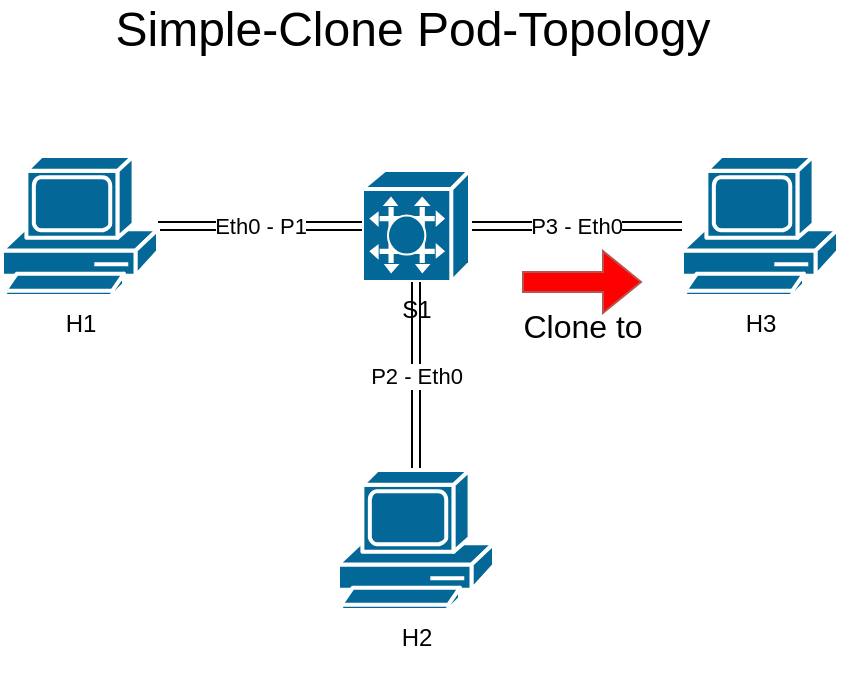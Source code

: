 <mxfile version="17.4.3" type="device"><diagram id="rnybURmsR6k8rIbQReOa" name="Page-1"><mxGraphModel dx="1137" dy="642" grid="1" gridSize="10" guides="1" tooltips="1" connect="1" arrows="1" fold="1" page="1" pageScale="1" pageWidth="850" pageHeight="1100" math="0" shadow="0"><root><mxCell id="0"/><mxCell id="1" parent="0"/><mxCell id="x8hDFJ3DgTK03ecUGShV-11" value="P3 - Eth0" style="edgeStyle=orthogonalEdgeStyle;shape=link;rounded=0;orthogonalLoop=1;jettySize=auto;html=1;" edge="1" parent="1" source="x8hDFJ3DgTK03ecUGShV-1" target="x8hDFJ3DgTK03ecUGShV-5"><mxGeometry relative="1" as="geometry"/></mxCell><mxCell id="x8hDFJ3DgTK03ecUGShV-1" value="&lt;div&gt;S1&lt;/div&gt;" style="shape=mxgraph.cisco.switches.programmable_switch;sketch=0;html=1;pointerEvents=1;dashed=0;fillColor=#036897;strokeColor=#ffffff;strokeWidth=2;verticalLabelPosition=bottom;verticalAlign=top;align=center;outlineConnect=0;" vertex="1" parent="1"><mxGeometry x="390" y="420" width="54" height="56" as="geometry"/></mxCell><mxCell id="x8hDFJ3DgTK03ecUGShV-8" value="Eth0 - P1" style="edgeStyle=orthogonalEdgeStyle;shape=link;rounded=0;orthogonalLoop=1;jettySize=auto;html=1;" edge="1" parent="1" source="x8hDFJ3DgTK03ecUGShV-3" target="x8hDFJ3DgTK03ecUGShV-1"><mxGeometry relative="1" as="geometry"/></mxCell><mxCell id="x8hDFJ3DgTK03ecUGShV-3" value="H1" style="shape=mxgraph.cisco.computers_and_peripherals.pc;sketch=0;html=1;pointerEvents=1;dashed=0;fillColor=#036897;strokeColor=#ffffff;strokeWidth=2;verticalLabelPosition=bottom;verticalAlign=top;align=center;outlineConnect=0;" vertex="1" parent="1"><mxGeometry x="210" y="413" width="78" height="70" as="geometry"/></mxCell><mxCell id="x8hDFJ3DgTK03ecUGShV-12" value="P2 - Eth0" style="edgeStyle=orthogonalEdgeStyle;shape=link;rounded=0;orthogonalLoop=1;jettySize=auto;html=1;" edge="1" parent="1" source="x8hDFJ3DgTK03ecUGShV-4" target="x8hDFJ3DgTK03ecUGShV-1"><mxGeometry relative="1" as="geometry"/></mxCell><mxCell id="x8hDFJ3DgTK03ecUGShV-4" value="&lt;div&gt;H2&lt;/div&gt;&lt;div&gt;&lt;br&gt;&lt;/div&gt;" style="shape=mxgraph.cisco.computers_and_peripherals.pc;sketch=0;html=1;pointerEvents=1;dashed=0;fillColor=#036897;strokeColor=#ffffff;strokeWidth=2;verticalLabelPosition=bottom;verticalAlign=top;align=center;outlineConnect=0;" vertex="1" parent="1"><mxGeometry x="378" y="570" width="78" height="70" as="geometry"/></mxCell><mxCell id="x8hDFJ3DgTK03ecUGShV-5" value="&lt;div&gt;H3&lt;/div&gt;&lt;div&gt;&lt;br&gt;&lt;/div&gt;" style="shape=mxgraph.cisco.computers_and_peripherals.pc;sketch=0;html=1;pointerEvents=1;dashed=0;fillColor=#036897;strokeColor=#ffffff;strokeWidth=2;verticalLabelPosition=bottom;verticalAlign=top;align=center;outlineConnect=0;" vertex="1" parent="1"><mxGeometry x="550" y="413" width="78" height="70" as="geometry"/></mxCell><mxCell id="x8hDFJ3DgTK03ecUGShV-13" value="&lt;font style=&quot;font-size: 24px&quot;&gt;Simple-Clone Pod-Topology&lt;/font&gt;" style="text;html=1;align=center;verticalAlign=middle;resizable=0;points=[];autosize=1;strokeColor=none;fillColor=none;" vertex="1" parent="1"><mxGeometry x="260" y="340" width="310" height="20" as="geometry"/></mxCell><mxCell id="x8hDFJ3DgTK03ecUGShV-15" value="" style="shape=flexArrow;endArrow=classic;html=1;rounded=0;fontSize=24;fillColor=#FF0000;strokeColor=#b85450;" edge="1" parent="1"><mxGeometry width="50" height="50" relative="1" as="geometry"><mxPoint x="470" y="476" as="sourcePoint"/><mxPoint x="530" y="476" as="targetPoint"/></mxGeometry></mxCell><mxCell id="x8hDFJ3DgTK03ecUGShV-16" value="&lt;font style=&quot;font-size: 16px&quot;&gt;Clone to&lt;br&gt;&lt;/font&gt;" style="text;html=1;align=center;verticalAlign=middle;resizable=0;points=[];autosize=1;strokeColor=none;fillColor=none;fontSize=24;" vertex="1" parent="1"><mxGeometry x="465" y="476" width="70" height="40" as="geometry"/></mxCell></root></mxGraphModel></diagram></mxfile>